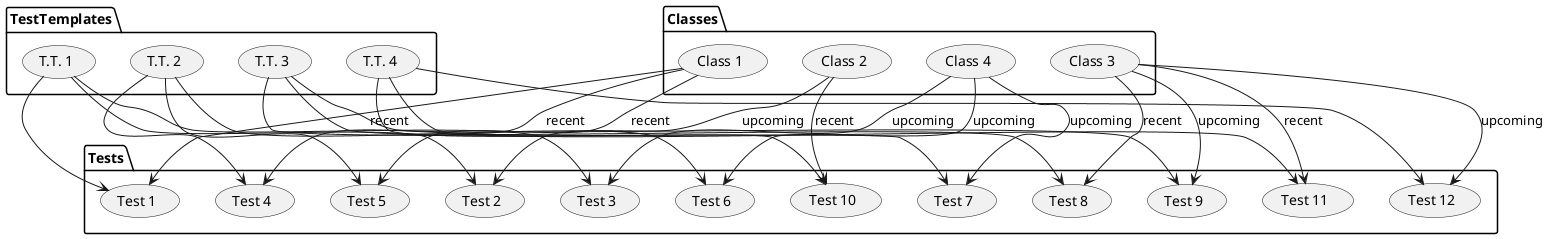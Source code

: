 @startuml
skinparam actorStyle awesome

package TestTemplates {
	usecase "T.T. 1" as tt1
	usecase "T.T. 2" as tt2
	usecase "T.T. 3" as tt3
	usecase "T.T. 4" as tt4
}

package Tests {
	usecase "Test 1" as t1
	usecase "Test 2" as t2
	usecase "Test 3" as t3
	usecase "Test 4" as t4
	usecase "Test 5" as t5
	usecase "Test 6" as t6
	usecase "Test 7" as t7
	usecase "Test 8" as t8
	usecase "Test 9" as t9
	usecase "Test 10" as t10
	usecase "Test 11" as t11
	usecase "Test 12" as t12
}

package Classes {
	usecase "Class 1" as c1
	usecase "Class 2" as c2
	usecase "Class 3" as c3
	usecase "Class 4" as c4
}

tt1 --> t1
tt1 --> t2
tt1 --> t3

tt2 --> t4
tt2 --> t5
tt2 --> t6

tt3 --> t7
tt3 --> t8
tt3 --> t9

tt4 --> t10
tt4 --> t11
tt4 --> t12

c1 --> t1 : recent
c1 --> t4 : recent
c1 --> t5 : recent

c2 --> t2 : upcoming
c2 --> t10 : recent

c3 --> t8 : recent
c3 --> t9 : upcoming
c3 --> t11 : recent
c3 --> t12 : upcoming

c4 --> t3 : upcoming
c4 --> t6 : upcoming
c4 --> t7 : upcoming

@enduml
